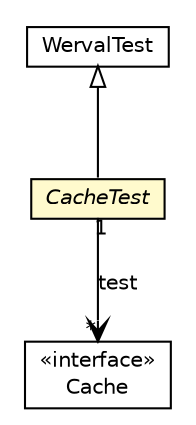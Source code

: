 #!/usr/local/bin/dot
#
# Class diagram 
# Generated by UMLGraph version R5_6-24-gf6e263 (http://www.umlgraph.org/)
#

digraph G {
	edge [fontname="Helvetica",fontsize=10,labelfontname="Helvetica",labelfontsize=10];
	node [fontname="Helvetica",fontsize=10,shape=plaintext];
	nodesep=0.25;
	ranksep=0.5;
	// io.werval.api.cache.Cache
	c8099 [label=<<table title="io.werval.api.cache.Cache" border="0" cellborder="1" cellspacing="0" cellpadding="2" port="p" href="../../api/cache/Cache.html">
		<tr><td><table border="0" cellspacing="0" cellpadding="1">
<tr><td align="center" balign="center"> &#171;interface&#187; </td></tr>
<tr><td align="center" balign="center"> Cache </td></tr>
		</table></td></tr>
		</table>>, URL="../../api/cache/Cache.html", fontname="Helvetica", fontcolor="black", fontsize=10.0];
	// io.werval.test.WervalTest
	c8270 [label=<<table title="io.werval.test.WervalTest" border="0" cellborder="1" cellspacing="0" cellpadding="2" port="p" href="../WervalTest.html">
		<tr><td><table border="0" cellspacing="0" cellpadding="1">
<tr><td align="center" balign="center"> WervalTest </td></tr>
		</table></td></tr>
		</table>>, URL="../WervalTest.html", fontname="Helvetica", fontcolor="black", fontsize=10.0];
	// io.werval.test.cache.CacheTest
	c8272 [label=<<table title="io.werval.test.cache.CacheTest" border="0" cellborder="1" cellspacing="0" cellpadding="2" port="p" bgcolor="lemonChiffon" href="./CacheTest.html">
		<tr><td><table border="0" cellspacing="0" cellpadding="1">
<tr><td align="center" balign="center"><font face="Helvetica-Oblique"> CacheTest </font></td></tr>
		</table></td></tr>
		</table>>, URL="./CacheTest.html", fontname="Helvetica", fontcolor="black", fontsize=10.0];
	//io.werval.test.cache.CacheTest extends io.werval.test.WervalTest
	c8270:p -> c8272:p [dir=back,arrowtail=empty];
	// io.werval.test.cache.CacheTest NAVASSOC io.werval.api.cache.Cache
	c8272:p -> c8099:p [taillabel="1", label="test", headlabel="*", fontname="Helvetica", fontcolor="black", fontsize=10.0, color="black", arrowhead=open];
}

